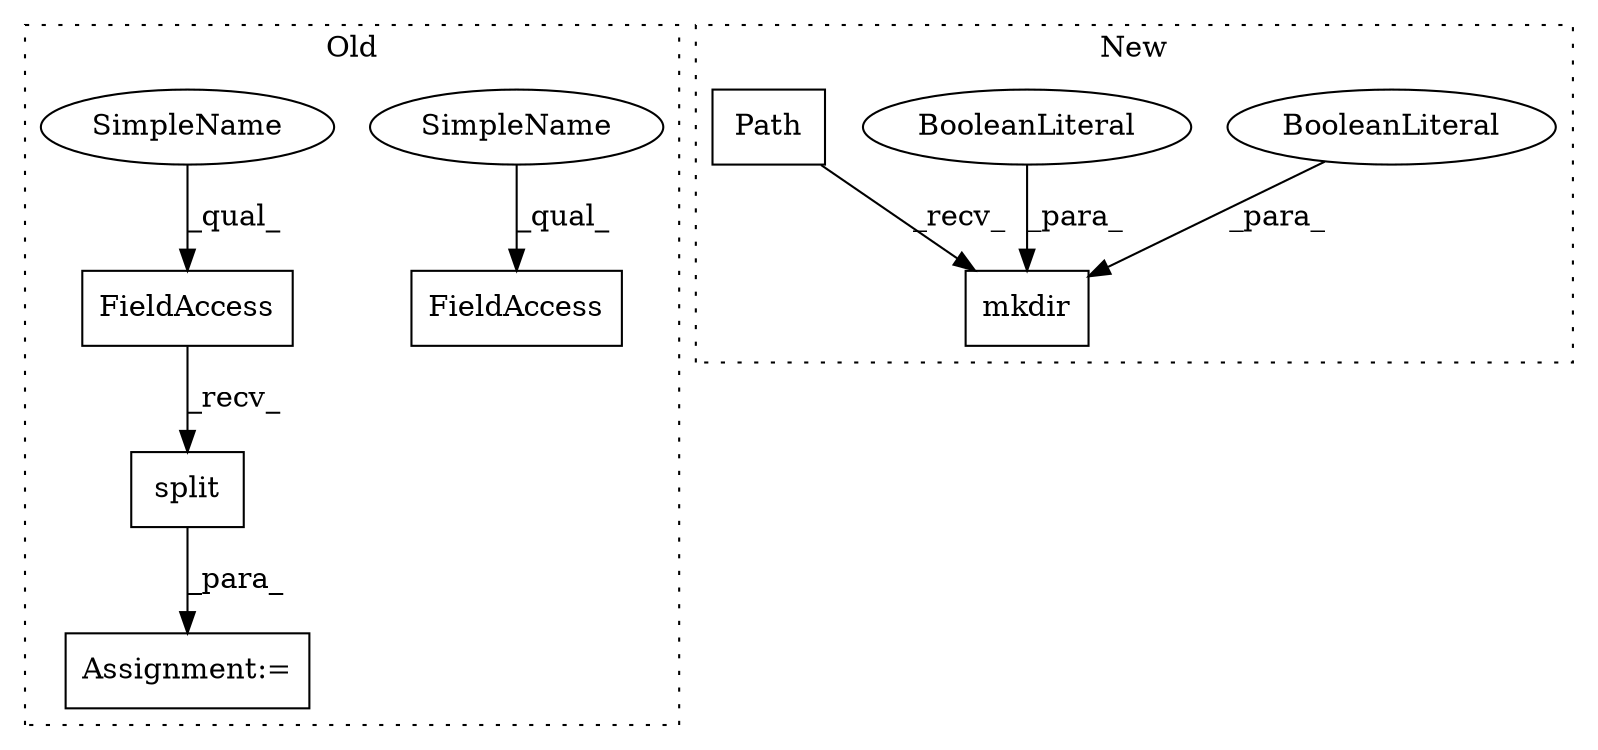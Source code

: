 digraph G {
subgraph cluster0 {
1 [label="split" a="32" s="789,800" l="6,1" shape="box"];
5 [label="FieldAccess" a="22" s="781" l="7" shape="box"];
7 [label="FieldAccess" a="22" s="419" l="7" shape="box"];
8 [label="Assignment:=" a="7" s="779" l="2" shape="box"];
9 [label="SimpleName" a="42" s="419" l="2" shape="ellipse"];
10 [label="SimpleName" a="42" s="781" l="2" shape="ellipse"];
label = "Old";
style="dotted";
}
subgraph cluster1 {
2 [label="mkdir" a="32" s="548,563" l="6,1" shape="box"];
3 [label="BooleanLiteral" a="9" s="554" l="4" shape="ellipse"];
4 [label="BooleanLiteral" a="9" s="559" l="4" shape="ellipse"];
6 [label="Path" a="32" s="521,534" l="5,1" shape="box"];
label = "New";
style="dotted";
}
1 -> 8 [label="_para_"];
3 -> 2 [label="_para_"];
4 -> 2 [label="_para_"];
5 -> 1 [label="_recv_"];
6 -> 2 [label="_recv_"];
9 -> 7 [label="_qual_"];
10 -> 5 [label="_qual_"];
}